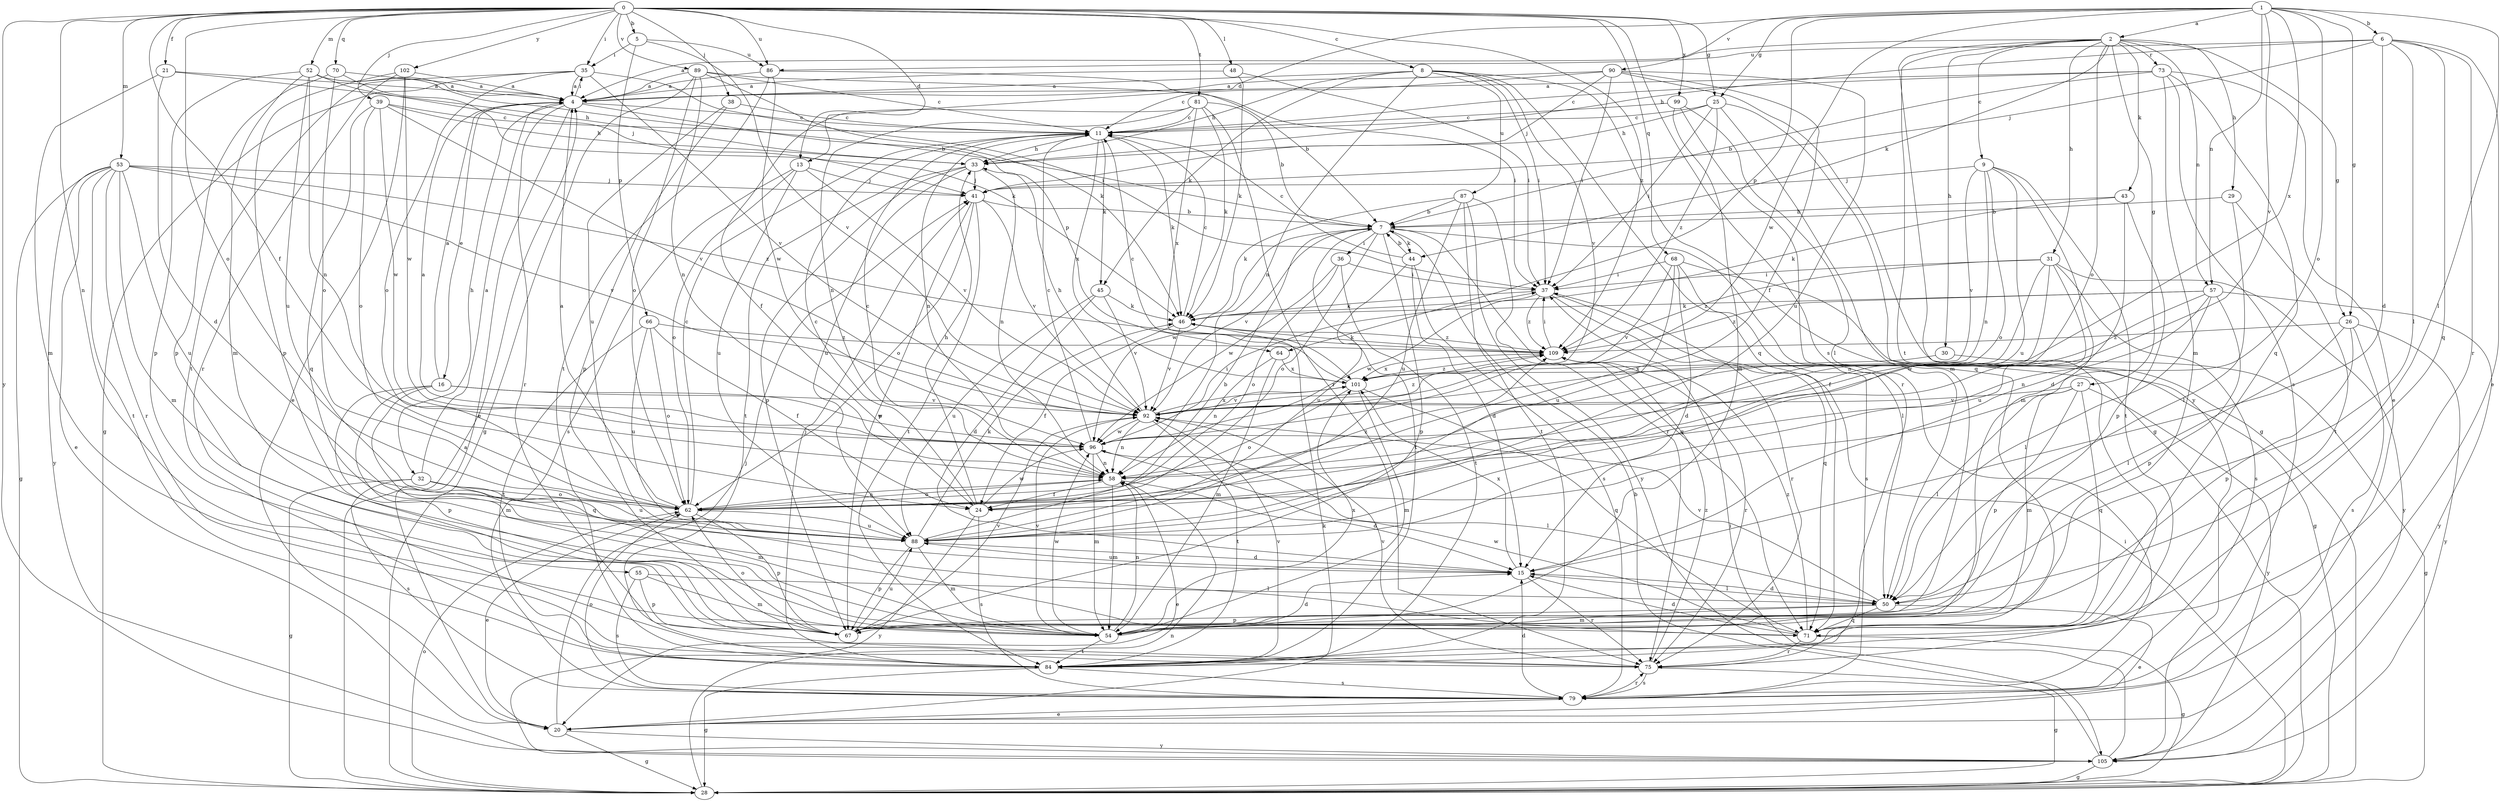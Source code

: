 strict digraph  {
0;
1;
2;
4;
5;
6;
7;
8;
9;
11;
13;
15;
16;
20;
21;
24;
25;
26;
27;
28;
29;
30;
31;
32;
33;
35;
36;
37;
38;
39;
41;
43;
44;
45;
46;
48;
50;
52;
53;
54;
55;
57;
58;
62;
64;
66;
67;
68;
70;
71;
73;
75;
79;
81;
84;
86;
87;
88;
89;
90;
92;
96;
99;
101;
102;
105;
109;
0 -> 5  [label=b];
0 -> 8  [label=c];
0 -> 13  [label=d];
0 -> 21  [label=f];
0 -> 24  [label=f];
0 -> 25  [label=g];
0 -> 35  [label=i];
0 -> 38  [label=j];
0 -> 39  [label=j];
0 -> 48  [label=l];
0 -> 52  [label=m];
0 -> 53  [label=m];
0 -> 55  [label=n];
0 -> 62  [label=o];
0 -> 68  [label=q];
0 -> 70  [label=q];
0 -> 79  [label=s];
0 -> 81  [label=t];
0 -> 86  [label=u];
0 -> 89  [label=v];
0 -> 99  [label=x];
0 -> 102  [label=y];
0 -> 105  [label=y];
0 -> 109  [label=z];
1 -> 2  [label=a];
1 -> 6  [label=b];
1 -> 13  [label=d];
1 -> 25  [label=g];
1 -> 26  [label=g];
1 -> 50  [label=l];
1 -> 57  [label=n];
1 -> 62  [label=o];
1 -> 64  [label=p];
1 -> 90  [label=v];
1 -> 92  [label=v];
1 -> 96  [label=w];
1 -> 101  [label=x];
2 -> 4  [label=a];
2 -> 9  [label=c];
2 -> 26  [label=g];
2 -> 27  [label=g];
2 -> 29  [label=h];
2 -> 30  [label=h];
2 -> 31  [label=h];
2 -> 43  [label=k];
2 -> 44  [label=k];
2 -> 57  [label=n];
2 -> 62  [label=o];
2 -> 73  [label=r];
2 -> 84  [label=t];
2 -> 105  [label=y];
4 -> 11  [label=c];
4 -> 16  [label=e];
4 -> 20  [label=e];
4 -> 32  [label=h];
4 -> 35  [label=i];
4 -> 64  [label=p];
4 -> 75  [label=r];
5 -> 35  [label=i];
5 -> 66  [label=p];
5 -> 86  [label=u];
5 -> 92  [label=v];
6 -> 15  [label=d];
6 -> 20  [label=e];
6 -> 33  [label=h];
6 -> 41  [label=j];
6 -> 50  [label=l];
6 -> 71  [label=q];
6 -> 75  [label=r];
6 -> 86  [label=u];
7 -> 36  [label=i];
7 -> 44  [label=k];
7 -> 50  [label=l];
7 -> 62  [label=o];
7 -> 67  [label=p];
7 -> 71  [label=q];
7 -> 84  [label=t];
7 -> 92  [label=v];
7 -> 96  [label=w];
8 -> 4  [label=a];
8 -> 28  [label=g];
8 -> 33  [label=h];
8 -> 37  [label=i];
8 -> 45  [label=k];
8 -> 58  [label=n];
8 -> 71  [label=q];
8 -> 87  [label=u];
8 -> 92  [label=v];
9 -> 41  [label=j];
9 -> 54  [label=m];
9 -> 58  [label=n];
9 -> 62  [label=o];
9 -> 84  [label=t];
9 -> 88  [label=u];
9 -> 92  [label=v];
11 -> 33  [label=h];
11 -> 45  [label=k];
11 -> 46  [label=k];
11 -> 58  [label=n];
11 -> 101  [label=x];
13 -> 41  [label=j];
13 -> 62  [label=o];
13 -> 79  [label=s];
13 -> 88  [label=u];
13 -> 92  [label=v];
15 -> 50  [label=l];
15 -> 75  [label=r];
15 -> 88  [label=u];
15 -> 101  [label=x];
16 -> 4  [label=a];
16 -> 54  [label=m];
16 -> 67  [label=p];
16 -> 71  [label=q];
16 -> 92  [label=v];
16 -> 96  [label=w];
20 -> 28  [label=g];
20 -> 41  [label=j];
20 -> 46  [label=k];
20 -> 105  [label=y];
21 -> 4  [label=a];
21 -> 15  [label=d];
21 -> 33  [label=h];
21 -> 54  [label=m];
24 -> 11  [label=c];
24 -> 33  [label=h];
24 -> 79  [label=s];
24 -> 96  [label=w];
24 -> 105  [label=y];
24 -> 109  [label=z];
25 -> 11  [label=c];
25 -> 33  [label=h];
25 -> 37  [label=i];
25 -> 54  [label=m];
25 -> 71  [label=q];
25 -> 109  [label=z];
26 -> 50  [label=l];
26 -> 67  [label=p];
26 -> 79  [label=s];
26 -> 105  [label=y];
26 -> 109  [label=z];
27 -> 50  [label=l];
27 -> 54  [label=m];
27 -> 67  [label=p];
27 -> 71  [label=q];
27 -> 92  [label=v];
27 -> 105  [label=y];
28 -> 4  [label=a];
28 -> 37  [label=i];
28 -> 58  [label=n];
28 -> 62  [label=o];
29 -> 7  [label=b];
29 -> 50  [label=l];
29 -> 84  [label=t];
30 -> 28  [label=g];
30 -> 101  [label=x];
31 -> 24  [label=f];
31 -> 37  [label=i];
31 -> 58  [label=n];
31 -> 79  [label=s];
31 -> 88  [label=u];
31 -> 105  [label=y];
31 -> 109  [label=z];
32 -> 4  [label=a];
32 -> 28  [label=g];
32 -> 54  [label=m];
32 -> 62  [label=o];
32 -> 79  [label=s];
32 -> 88  [label=u];
33 -> 41  [label=j];
33 -> 58  [label=n];
33 -> 67  [label=p];
33 -> 84  [label=t];
33 -> 88  [label=u];
35 -> 4  [label=a];
35 -> 28  [label=g];
35 -> 37  [label=i];
35 -> 62  [label=o];
35 -> 84  [label=t];
35 -> 92  [label=v];
36 -> 37  [label=i];
36 -> 62  [label=o];
36 -> 84  [label=t];
36 -> 96  [label=w];
37 -> 46  [label=k];
37 -> 71  [label=q];
37 -> 75  [label=r];
37 -> 96  [label=w];
37 -> 109  [label=z];
38 -> 11  [label=c];
38 -> 67  [label=p];
38 -> 88  [label=u];
39 -> 11  [label=c];
39 -> 33  [label=h];
39 -> 62  [label=o];
39 -> 71  [label=q];
39 -> 92  [label=v];
39 -> 96  [label=w];
41 -> 7  [label=b];
41 -> 62  [label=o];
41 -> 67  [label=p];
41 -> 84  [label=t];
41 -> 92  [label=v];
43 -> 7  [label=b];
43 -> 15  [label=d];
43 -> 46  [label=k];
43 -> 67  [label=p];
44 -> 7  [label=b];
44 -> 11  [label=c];
44 -> 15  [label=d];
44 -> 79  [label=s];
44 -> 88  [label=u];
45 -> 15  [label=d];
45 -> 46  [label=k];
45 -> 88  [label=u];
45 -> 92  [label=v];
46 -> 11  [label=c];
46 -> 24  [label=f];
46 -> 92  [label=v];
46 -> 109  [label=z];
48 -> 4  [label=a];
48 -> 37  [label=i];
48 -> 46  [label=k];
50 -> 15  [label=d];
50 -> 20  [label=e];
50 -> 54  [label=m];
50 -> 67  [label=p];
50 -> 71  [label=q];
50 -> 92  [label=v];
52 -> 4  [label=a];
52 -> 7  [label=b];
52 -> 41  [label=j];
52 -> 54  [label=m];
52 -> 58  [label=n];
52 -> 67  [label=p];
52 -> 88  [label=u];
53 -> 20  [label=e];
53 -> 28  [label=g];
53 -> 41  [label=j];
53 -> 54  [label=m];
53 -> 75  [label=r];
53 -> 84  [label=t];
53 -> 88  [label=u];
53 -> 92  [label=v];
53 -> 105  [label=y];
53 -> 109  [label=z];
54 -> 15  [label=d];
54 -> 58  [label=n];
54 -> 84  [label=t];
54 -> 92  [label=v];
54 -> 96  [label=w];
54 -> 101  [label=x];
55 -> 50  [label=l];
55 -> 54  [label=m];
55 -> 67  [label=p];
55 -> 79  [label=s];
57 -> 46  [label=k];
57 -> 50  [label=l];
57 -> 58  [label=n];
57 -> 67  [label=p];
57 -> 96  [label=w];
57 -> 105  [label=y];
57 -> 109  [label=z];
58 -> 11  [label=c];
58 -> 15  [label=d];
58 -> 20  [label=e];
58 -> 24  [label=f];
58 -> 54  [label=m];
58 -> 62  [label=o];
62 -> 4  [label=a];
62 -> 11  [label=c];
62 -> 20  [label=e];
62 -> 58  [label=n];
62 -> 67  [label=p];
62 -> 88  [label=u];
64 -> 54  [label=m];
64 -> 58  [label=n];
64 -> 101  [label=x];
66 -> 24  [label=f];
66 -> 62  [label=o];
66 -> 84  [label=t];
66 -> 88  [label=u];
66 -> 109  [label=z];
67 -> 62  [label=o];
67 -> 88  [label=u];
67 -> 92  [label=v];
68 -> 15  [label=d];
68 -> 28  [label=g];
68 -> 37  [label=i];
68 -> 79  [label=s];
68 -> 88  [label=u];
68 -> 92  [label=v];
70 -> 4  [label=a];
70 -> 46  [label=k];
70 -> 62  [label=o];
70 -> 67  [label=p];
71 -> 15  [label=d];
71 -> 28  [label=g];
71 -> 75  [label=r];
71 -> 96  [label=w];
71 -> 109  [label=z];
73 -> 4  [label=a];
73 -> 7  [label=b];
73 -> 11  [label=c];
73 -> 20  [label=e];
73 -> 54  [label=m];
73 -> 71  [label=q];
73 -> 79  [label=s];
75 -> 28  [label=g];
75 -> 79  [label=s];
75 -> 92  [label=v];
75 -> 109  [label=z];
79 -> 15  [label=d];
79 -> 20  [label=e];
79 -> 62  [label=o];
79 -> 75  [label=r];
81 -> 7  [label=b];
81 -> 11  [label=c];
81 -> 24  [label=f];
81 -> 46  [label=k];
81 -> 58  [label=n];
81 -> 75  [label=r];
81 -> 101  [label=x];
84 -> 28  [label=g];
84 -> 41  [label=j];
84 -> 79  [label=s];
84 -> 92  [label=v];
86 -> 4  [label=a];
86 -> 7  [label=b];
86 -> 84  [label=t];
86 -> 96  [label=w];
87 -> 7  [label=b];
87 -> 46  [label=k];
87 -> 75  [label=r];
87 -> 84  [label=t];
87 -> 88  [label=u];
87 -> 105  [label=y];
88 -> 7  [label=b];
88 -> 15  [label=d];
88 -> 46  [label=k];
88 -> 54  [label=m];
88 -> 67  [label=p];
89 -> 4  [label=a];
89 -> 11  [label=c];
89 -> 28  [label=g];
89 -> 37  [label=i];
89 -> 46  [label=k];
89 -> 58  [label=n];
89 -> 62  [label=o];
90 -> 4  [label=a];
90 -> 11  [label=c];
90 -> 24  [label=f];
90 -> 28  [label=g];
90 -> 37  [label=i];
90 -> 41  [label=j];
90 -> 88  [label=u];
92 -> 33  [label=h];
92 -> 58  [label=n];
92 -> 84  [label=t];
92 -> 96  [label=w];
92 -> 101  [label=x];
92 -> 109  [label=z];
96 -> 4  [label=a];
96 -> 11  [label=c];
96 -> 37  [label=i];
96 -> 50  [label=l];
96 -> 54  [label=m];
96 -> 58  [label=n];
99 -> 11  [label=c];
99 -> 50  [label=l];
99 -> 54  [label=m];
99 -> 75  [label=r];
101 -> 11  [label=c];
101 -> 54  [label=m];
101 -> 62  [label=o];
101 -> 71  [label=q];
101 -> 92  [label=v];
101 -> 109  [label=z];
102 -> 4  [label=a];
102 -> 20  [label=e];
102 -> 67  [label=p];
102 -> 75  [label=r];
102 -> 96  [label=w];
105 -> 7  [label=b];
105 -> 28  [label=g];
105 -> 37  [label=i];
109 -> 37  [label=i];
109 -> 46  [label=k];
109 -> 75  [label=r];
109 -> 101  [label=x];
}
